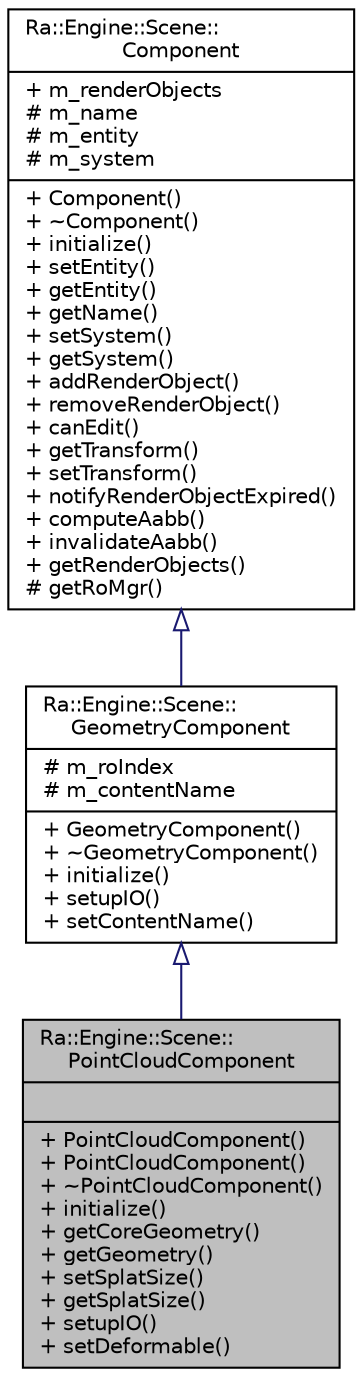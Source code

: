 digraph "Ra::Engine::Scene::PointCloudComponent"
{
 // INTERACTIVE_SVG=YES
 // LATEX_PDF_SIZE
  edge [fontname="Helvetica",fontsize="10",labelfontname="Helvetica",labelfontsize="10"];
  node [fontname="Helvetica",fontsize="10",shape=record];
  Node1 [label="{Ra::Engine::Scene::\lPointCloudComponent\n||+ PointCloudComponent()\l+ PointCloudComponent()\l+ ~PointCloudComponent()\l+ initialize()\l+ getCoreGeometry()\l+ getGeometry()\l+ setSplatSize()\l+ getSplatSize()\l+ setupIO()\l+ setDeformable()\l}",height=0.2,width=0.4,color="black", fillcolor="grey75", style="filled", fontcolor="black",tooltip=" "];
  Node2 -> Node1 [dir="back",color="midnightblue",fontsize="10",style="solid",arrowtail="onormal",fontname="Helvetica"];
  Node2 [label="{Ra::Engine::Scene::\lGeometryComponent\n|# m_roIndex\l# m_contentName\l|+ GeometryComponent()\l+ ~GeometryComponent()\l+ initialize()\l+ setupIO()\l+ setContentName()\l}",height=0.2,width=0.4,color="black", fillcolor="white", style="filled",URL="$classRa_1_1Engine_1_1Scene_1_1GeometryComponent.html",tooltip="Abstract interface of a geometric compoennet in the Engine."];
  Node3 -> Node2 [dir="back",color="midnightblue",fontsize="10",style="solid",arrowtail="onormal",fontname="Helvetica"];
  Node3 [label="{Ra::Engine::Scene::\lComponent\n|+ m_renderObjects\l# m_name\l# m_entity\l# m_system\l|+ Component()\l+ ~Component()\l+ initialize()\l+ setEntity()\l+ getEntity()\l+ getName()\l+ setSystem()\l+ getSystem()\l+ addRenderObject()\l+ removeRenderObject()\l+ canEdit()\l+ getTransform()\l+ setTransform()\l+ notifyRenderObjectExpired()\l+ computeAabb()\l+ invalidateAabb()\l+ getRenderObjects()\l# getRoMgr()\l}",height=0.2,width=0.4,color="black", fillcolor="white", style="filled",URL="$classRa_1_1Engine_1_1Scene_1_1Component.html",tooltip="A component is an element that can be updated by a system. It is also linked to some other components..."];
}
